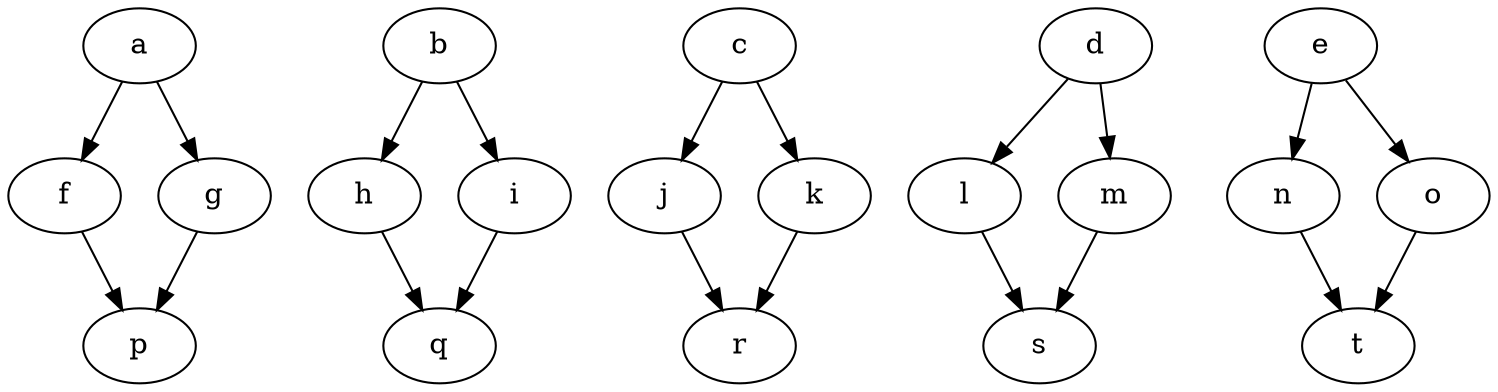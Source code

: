 digraph "graph" {
    a         [Weight=2];
    b         [Weight=3];
    c         [Weight=10];
    d         [Weight=4];
    e         [Weight=5];
    f         [Weight=2];
    g         [Weight=12];
    h         [Weight=25];
    i         [Weight=33];
    j         [Weight=2];
    k         [Weight=5];
    l         [Weight=1];
    m         [Weight=1];
    n         [Weight=23];
    o         [Weight=3];
    p         [Weight=4];
    q         [Weight=3];
    r         [Weight=8];
    s         [Weight=3];
    t         [Weight=3];
    a -> f    [Weight=4];
    a -> g    [Weight=3];
    b -> h    [Weight=45];
    b -> i    [Weight=6];
    c -> j    [Weight=9];
    c -> k    [Weight=13];
    d -> l    [Weight=7];
    d -> m    [Weight=8];
    e -> n    [Weight=3];
    e -> o    [Weight=4];
    f -> p    [Weight=8];
    g -> p    [Weight=3];
    h -> q    [Weight=4];
    i -> q    [Weight=5];
    j -> r    [Weight=23]
    k -> r    [Weight=6];
    l -> s    [Weight=9];
    m -> s    [Weight=13];
    n -> t    [Weight=7];
    o -> t    [Weight=8];
}